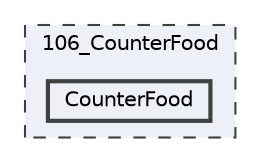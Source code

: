digraph "106_CounterFood/CounterFood"
{
 // LATEX_PDF_SIZE
  bgcolor="transparent";
  edge [fontname=Helvetica,fontsize=10,labelfontname=Helvetica,labelfontsize=10];
  node [fontname=Helvetica,fontsize=10,shape=box,height=0.2,width=0.4];
  compound=true
  subgraph clusterdir_2a439c3830e2f226d2a842275e2cd1f4 {
    graph [ bgcolor="#edf0f7", pencolor="grey25", label="106_CounterFood", fontname=Helvetica,fontsize=10 style="filled,dashed", URL="dir_2a439c3830e2f226d2a842275e2cd1f4.html",tooltip=""]
  dir_1b0546b0eac1d870d235095aa34025a1 [label="CounterFood", fillcolor="#edf0f7", color="grey25", style="filled,bold", URL="dir_1b0546b0eac1d870d235095aa34025a1.html",tooltip=""];
  }
}
